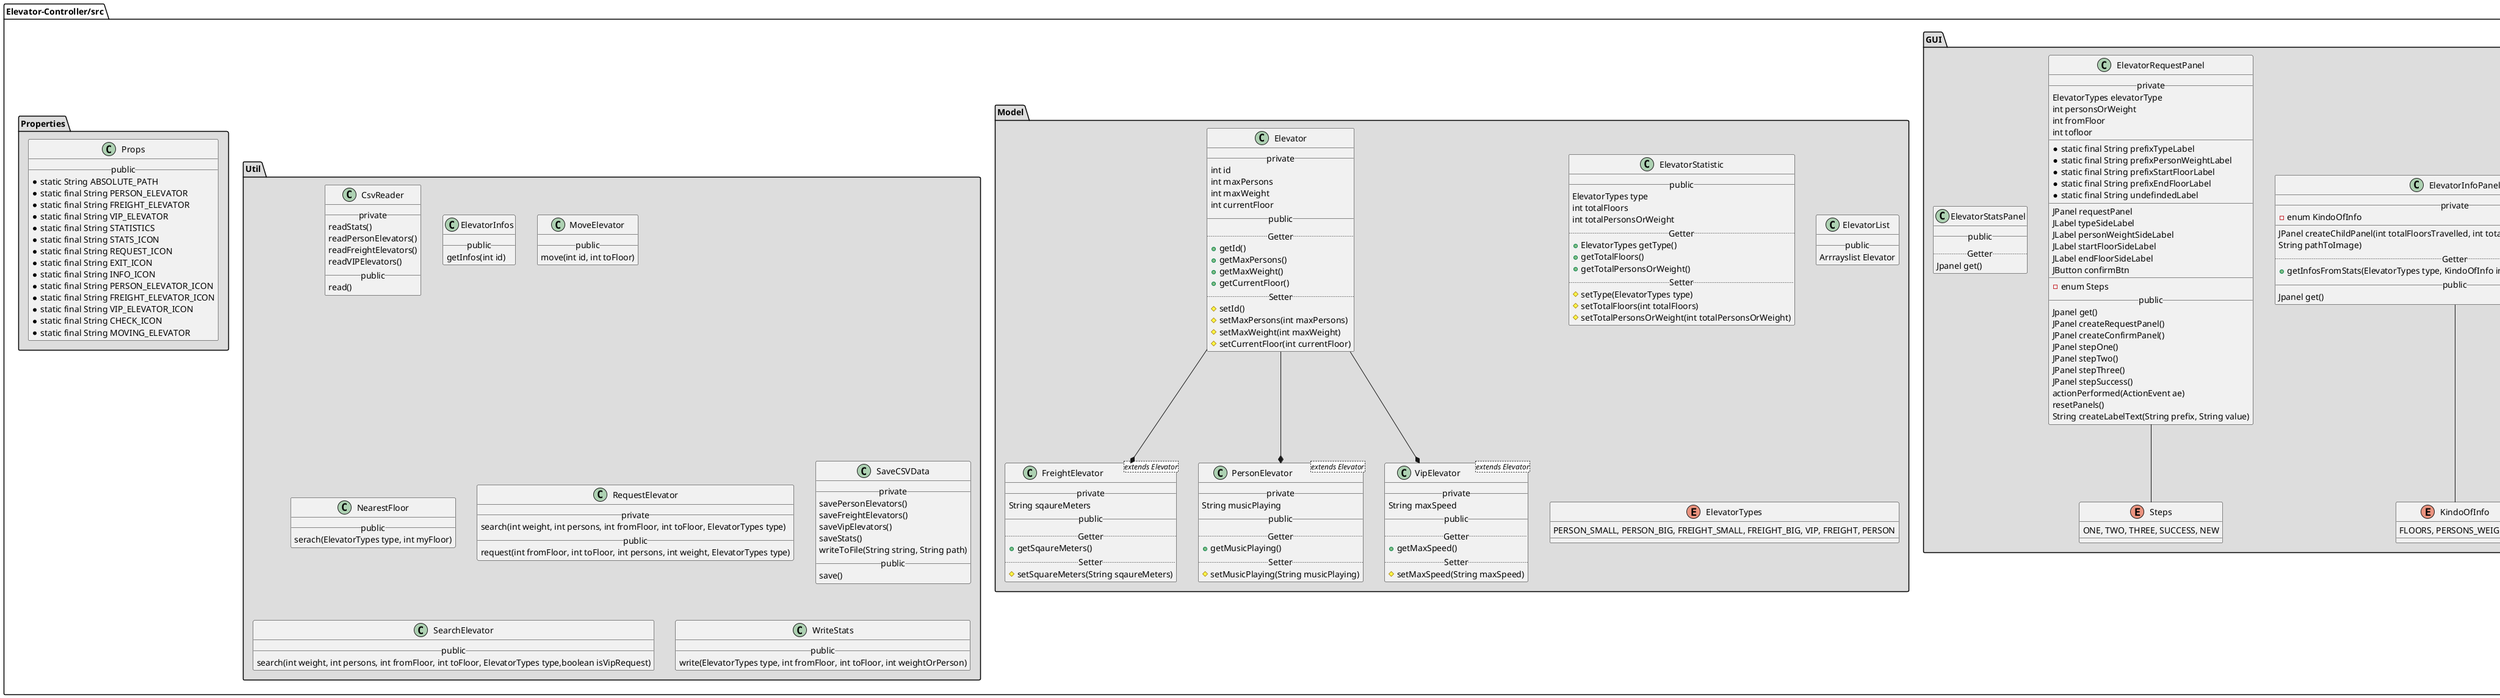 Klassendiagramm unseres Projektes

@startuml
package "Elevator-Controller/src"  {
package "Controller" #DDDDDD{
class Controller {
__public__
main()
}
}

package "GUI"#DDDDDD{
SidebarGUI -- MenuState
class SidebarGUI {
__private__
-enum MenuState
Jpanel root
Jpanel contentPanel
__
JFrame createFrame()
Jpanel createSideBar()
__public__
startUserInterface()
actionPerformed(ActionEvent ae)
}
enum MenuState {
REQUEST, INFO, STATS, EXIT
}
class ElevatorInfoPanel {
__private__
-enum KindoOfInfo
__
JPanel createChildPanel(int totalFloorsTravelled, int totalPersonsOrWeight, String prefix,
String pathToImage)
..Getter..
+getInfosFromStats(ElevatorTypes type, KindoOfInfo info)
__public__
Jpanel get()
}
enum KindoOfInfo {
FLOORS, PERSONS_WEIGHT
}
ElevatorInfoPanel -- KindoOfInfo
class ElevatorRequestPanel {
__private__
ElevatorTypes elevatorType
int personsOrWeight
int fromFloor
int tofloor
__
*static final String prefixTypeLabel
*static final String prefixPersonWeightLabel
*static final String prefixStartFloorLabel
*static final String prefixEndFloorLabel
*static final String undefindedLabel
__
JPanel requestPanel
JLabel typeSideLabel
JLabel personWeightSideLabel
JLabel startFloorSideLabel
JLabel endFloorSideLabel
JButton confirmBtn
__
-enum Steps
__public__
Jpanel get()
JPanel createRequestPanel()
JPanel createConfirmPanel()
JPanel stepOne()
JPanel stepTwo()
JPanel stepThree()
JPanel stepSuccess()
actionPerformed(ActionEvent ae)
resetPanels()
String createLabelText(String prefix, String value)
}
enum Steps {
ONE, TWO, THREE, SUCCESS, NEW
}

ElevatorRequestPanel -- Steps
class ElevatorStatsPanel {
__public__
..Getter..
Jpanel get()
}
}

package "Model"#DDDDDD{
class Elevator {
__private__
int id
int maxPersons
int maxWeight
int currentFloor
__public__
..Getter..
+getId()
+getMaxPersons()
+getMaxWeight()
+getCurrentFloor()
..Setter..
#setId()
#setMaxPersons(int maxPersons)
#setMaxWeight(int maxWeight)
#setCurrentFloor(int currentFloor)
}
class ElevatorStatistic {
__public__
ElevatorTypes type
int totalFloors
int totalPersonsOrWeight
..Getter..
+ElevatorTypes getType()
+getTotalFloors()
+getTotalPersonsOrWeight()
..Setter..
#setType(ElevatorTypes type)
#setTotalFloors(int totalFloors)
#setTotalPersonsOrWeight(int totalPersonsOrWeight)
}
class ElevatorList {
__public__
Arrrayslist Elevator
}
enum ElevatorTypes {
PERSON_SMALL, PERSON_BIG, FREIGHT_SMALL, FREIGHT_BIG, VIP, FREIGHT, PERSON

}
class FreightElevator<extends Elevator> {
__private__
String sqaureMeters
__public__
..Getter..
+getSqaureMeters()
..Setter..
#setSquareMeters(String sqaureMeters)
}
class PersonElevator<extends Elevator> {
__private__
String musicPlaying
__public__
..Getter..
+getMusicPlaying()
..Setter..
#setMusicPlaying(String musicPlaying)
}
class VipElevator<extends Elevator> {
__private__
String maxSpeed
__public__
..Getter..
+getMaxSpeed()
..Setter..
#setMaxSpeed(String maxSpeed)
}
}
package "Util"#DDDDDD{
class CsvReader {
__private__
readStats()
readPersonElevators()
readFreightElevators()
readVIPElevators()
__public__
read()
}
class ElevatorInfos {
__public__
getInfos(int id)
}
class MoveElevator {
__public__
move(int id, int toFloor)
}
class NearestFloor {
__public__
serach(ElevatorTypes type, int myFloor)
}
class RequestElevator {
__private__
search(int weight, int persons, int fromFloor, int toFloor, ElevatorTypes type)
__public__
request(int fromFloor, int toFloor, int persons, int weight, ElevatorTypes type)
}
class SaveCSVData{
__private__
savePersonElevators()
saveFreightElevators()
saveVipElevators()
saveStats()
writeToFile(String string, String path)
__public__
save()
}

class SearchElevator {
__public__
search(int weight, int persons, int fromFloor, int toFloor, ElevatorTypes type,boolean isVipRequest)
}
class WriteStats {
__public__
write(ElevatorTypes type, int fromFloor, int toFloor, int weightOrPerson)
}
}

package Properties #DDDDDD {
class Props {
__public__
*static String ABSOLUTE_PATH
*static final String PERSON_ELEVATOR
*static final String FREIGHT_ELEVATOR
*static final String VIP_ELEVATOR
*static final String STATISTICS
*static final String STATS_ICON
*static final String REQUEST_ICON
*static final String EXIT_ICON
*static final String INFO_ICON
*static final String PERSON_ELEVATOR_ICON
*static final String FREIGHT_ELEVATOR_ICON
*static final String VIP_ELEVATOR_ICON
*static final String CHECK_ICON
*static final String MOVING_ELEVATOR
}
}
}
package "Elevator-Controller/assets/csv" <<Folder>> #3CB371{
class "Lastenaufzug Tabelle" <<(T,#FF7700) freightElevators.csv >>
class "Personenaufzug Tabelle" <<(T,#FF7700) personElevators.csv>>
class "Statistik Tabelle" <<(T,#FF7700) statistics.csv>>
class "Vip Aufzug Tabelle" <<(T,#FF7700) vipElevators.csv>>
}
'Controller Verbindungen


'Model Verbindungen
Elevator --* FreightElevator
Elevator --*PersonElevator
Elevator --* VipElevator


@enduml